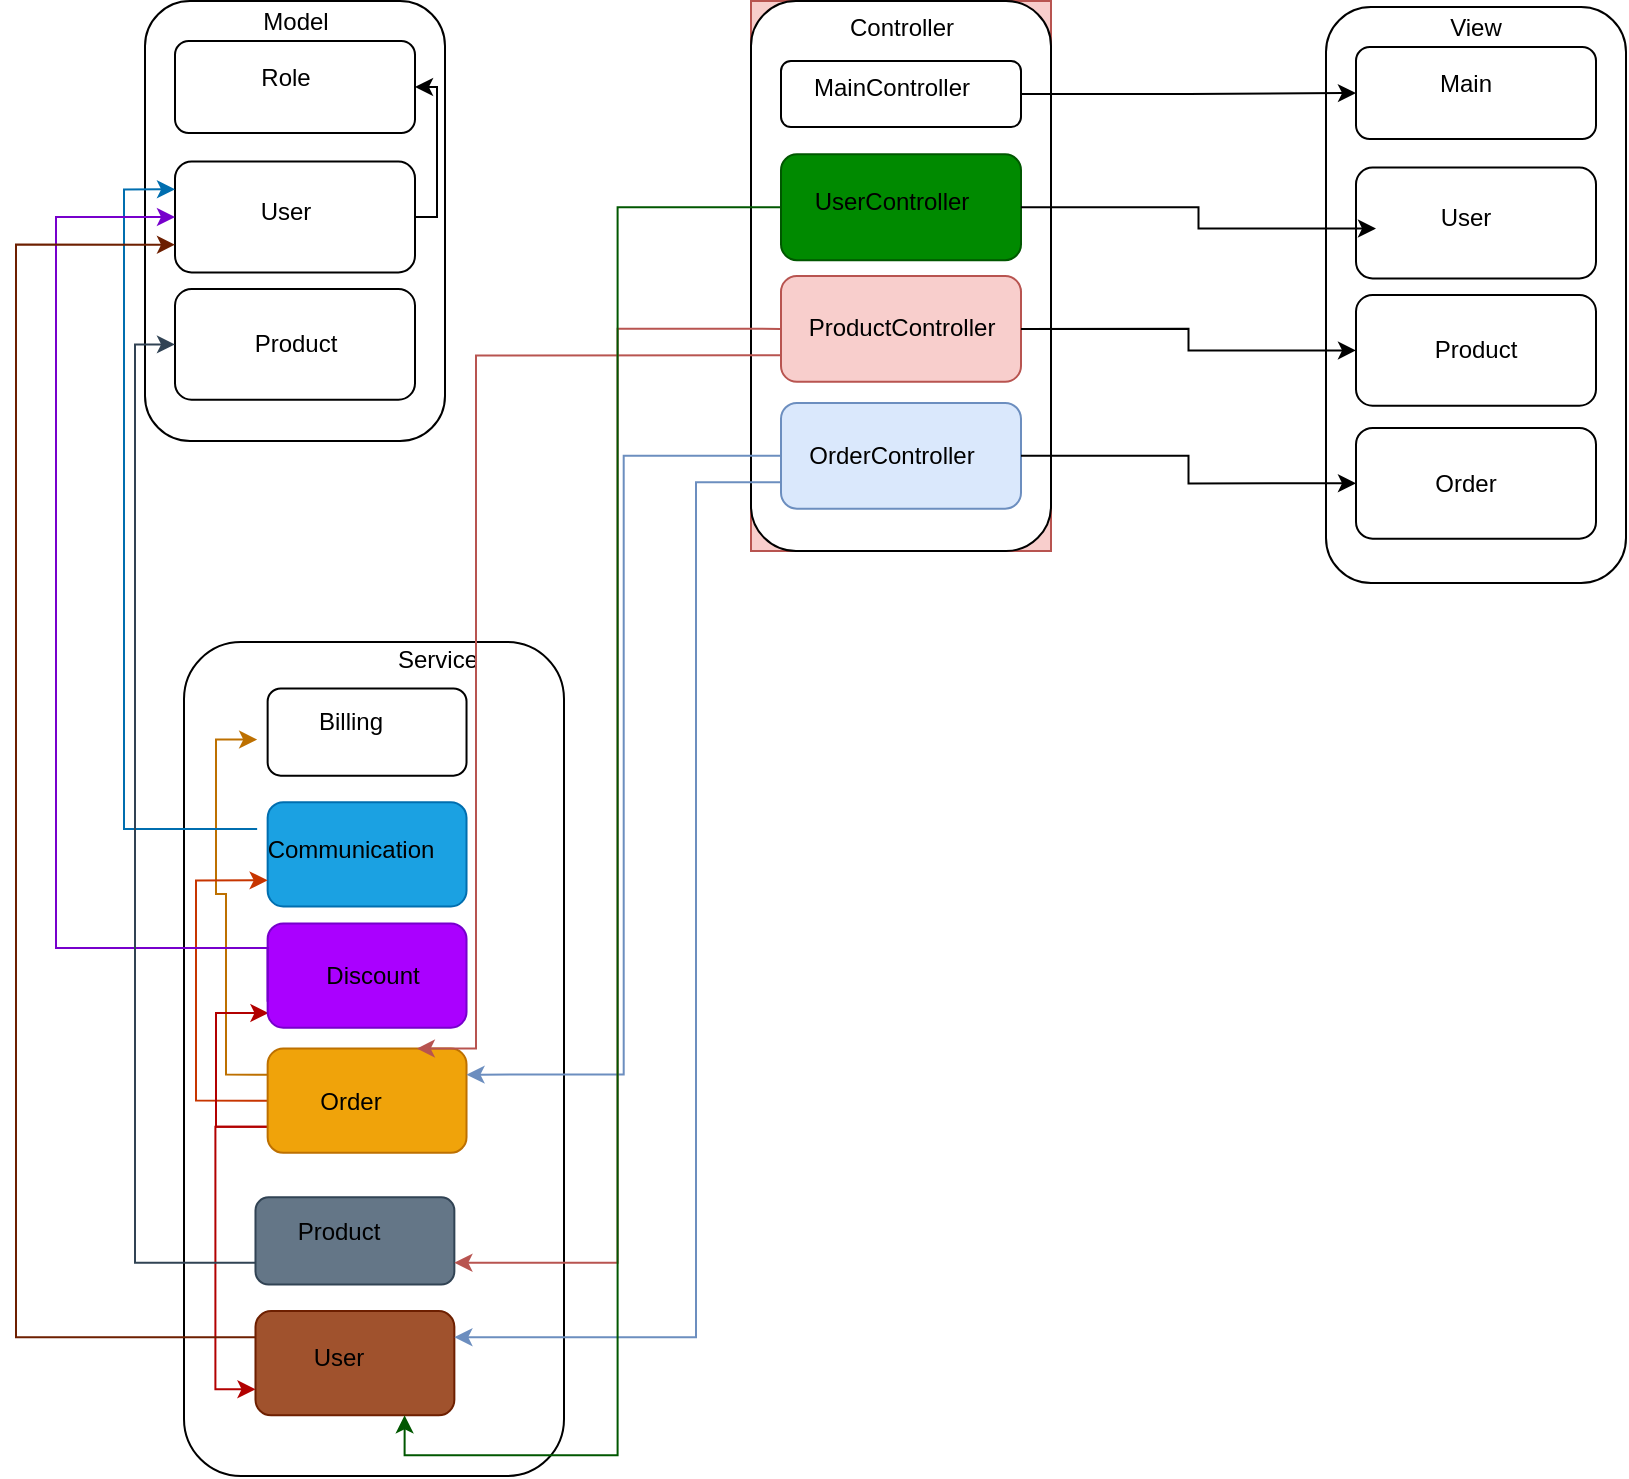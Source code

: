 <mxfile version="10.6.0" type="device"><diagram name="Page-1" id="c7558073-3199-34d8-9f00-42111426c3f3"><mxGraphModel dx="2846" dy="1164" grid="1" gridSize="10" guides="1" tooltips="1" connect="1" arrows="1" fold="1" page="1" pageScale="1" pageWidth="826" pageHeight="1169" background="#ffffff" math="0" shadow="0"><root><mxCell id="0"/><mxCell id="1" parent="0"/><mxCell id="ddtUosA38mI1ntN7VR98-106" value="" style="group;fillColor=#f8cecc;strokeColor=#b85450;" vertex="1" connectable="0" parent="1"><mxGeometry x="337.5" y="29.5" width="150" height="275" as="geometry"/></mxCell><mxCell id="ddtUosA38mI1ntN7VR98-105" value="" style="rounded=1;whiteSpace=wrap;html=1;" vertex="1" parent="ddtUosA38mI1ntN7VR98-106"><mxGeometry width="150" height="275" as="geometry"/></mxCell><mxCell id="ddtUosA38mI1ntN7VR98-96" value="" style="rounded=1;whiteSpace=wrap;html=1;" vertex="1" parent="ddtUosA38mI1ntN7VR98-106"><mxGeometry x="15" y="30" width="120" height="33" as="geometry"/></mxCell><mxCell id="ddtUosA38mI1ntN7VR98-97" value="MainController" style="text;html=1;strokeColor=none;fillColor=none;align=center;verticalAlign=middle;whiteSpace=wrap;rounded=0;" vertex="1" parent="ddtUosA38mI1ntN7VR98-106"><mxGeometry x="25" y="32.942" width="90" height="21.154" as="geometry"/></mxCell><mxCell id="ddtUosA38mI1ntN7VR98-98" value="" style="rounded=1;whiteSpace=wrap;html=1;fillColor=#008a00;strokeColor=#005700;fontColor=#ffffff;" vertex="1" parent="ddtUosA38mI1ntN7VR98-106"><mxGeometry x="15" y="76.683" width="120" height="52.885" as="geometry"/></mxCell><mxCell id="ddtUosA38mI1ntN7VR98-99" value="UserController" style="text;html=1;strokeColor=none;fillColor=none;align=center;verticalAlign=middle;whiteSpace=wrap;rounded=0;" vertex="1" parent="ddtUosA38mI1ntN7VR98-106"><mxGeometry x="25" y="89.904" width="90" height="21.154" as="geometry"/></mxCell><mxCell id="ddtUosA38mI1ntN7VR98-100" value="" style="rounded=1;whiteSpace=wrap;html=1;fillColor=#dae8fc;strokeColor=#6c8ebf;" vertex="1" parent="ddtUosA38mI1ntN7VR98-106"><mxGeometry x="15" y="200.962" width="120" height="52.885" as="geometry"/></mxCell><mxCell id="ddtUosA38mI1ntN7VR98-101" value="OrderController" style="text;html=1;strokeColor=none;fillColor=none;align=center;verticalAlign=middle;whiteSpace=wrap;rounded=0;" vertex="1" parent="ddtUosA38mI1ntN7VR98-106"><mxGeometry x="25" y="216.827" width="90" height="21.154" as="geometry"/></mxCell><mxCell id="ddtUosA38mI1ntN7VR98-102" value="" style="rounded=1;whiteSpace=wrap;html=1;fillColor=#f8cecc;strokeColor=#b85450;" vertex="1" parent="ddtUosA38mI1ntN7VR98-106"><mxGeometry x="15" y="137.5" width="120" height="52.885" as="geometry"/></mxCell><mxCell id="ddtUosA38mI1ntN7VR98-103" value="ProductController" style="text;html=1;strokeColor=none;fillColor=none;align=center;verticalAlign=middle;whiteSpace=wrap;rounded=0;" vertex="1" parent="ddtUosA38mI1ntN7VR98-106"><mxGeometry x="30" y="153.365" width="90" height="21.154" as="geometry"/></mxCell><mxCell id="ddtUosA38mI1ntN7VR98-119" value="Controller" style="text;html=1;strokeColor=none;fillColor=none;align=center;verticalAlign=middle;whiteSpace=wrap;rounded=0;" vertex="1" parent="ddtUosA38mI1ntN7VR98-106"><mxGeometry x="55" y="3" width="40" height="20" as="geometry"/></mxCell><mxCell id="ddtUosA38mI1ntN7VR98-109" value="" style="group" vertex="1" connectable="0" parent="1"><mxGeometry x="625" y="32.5" width="150" height="288" as="geometry"/></mxCell><mxCell id="ddtUosA38mI1ntN7VR98-110" value="" style="rounded=1;whiteSpace=wrap;html=1;" vertex="1" parent="ddtUosA38mI1ntN7VR98-109"><mxGeometry width="150" height="288" as="geometry"/></mxCell><mxCell id="ddtUosA38mI1ntN7VR98-111" value="" style="rounded=1;whiteSpace=wrap;html=1;" vertex="1" parent="ddtUosA38mI1ntN7VR98-109"><mxGeometry x="15" y="20" width="120" height="46" as="geometry"/></mxCell><mxCell id="ddtUosA38mI1ntN7VR98-112" value="Main&lt;br&gt;" style="text;html=1;strokeColor=none;fillColor=none;align=center;verticalAlign=middle;whiteSpace=wrap;rounded=0;" vertex="1" parent="ddtUosA38mI1ntN7VR98-109"><mxGeometry x="25" y="27.692" width="90" height="22.154" as="geometry"/></mxCell><mxCell id="ddtUosA38mI1ntN7VR98-113" value="" style="rounded=1;whiteSpace=wrap;html=1;" vertex="1" parent="ddtUosA38mI1ntN7VR98-109"><mxGeometry x="15" y="80.308" width="120" height="55.385" as="geometry"/></mxCell><mxCell id="ddtUosA38mI1ntN7VR98-114" value="User" style="text;html=1;strokeColor=none;fillColor=none;align=center;verticalAlign=middle;whiteSpace=wrap;rounded=0;" vertex="1" parent="ddtUosA38mI1ntN7VR98-109"><mxGeometry x="25" y="94.154" width="90" height="22.154" as="geometry"/></mxCell><mxCell id="ddtUosA38mI1ntN7VR98-115" value="" style="rounded=1;whiteSpace=wrap;html=1;" vertex="1" parent="ddtUosA38mI1ntN7VR98-109"><mxGeometry x="15" y="210.462" width="120" height="55.385" as="geometry"/></mxCell><mxCell id="ddtUosA38mI1ntN7VR98-116" value="Order" style="text;html=1;strokeColor=none;fillColor=none;align=center;verticalAlign=middle;whiteSpace=wrap;rounded=0;" vertex="1" parent="ddtUosA38mI1ntN7VR98-109"><mxGeometry x="25" y="227.077" width="90" height="22.154" as="geometry"/></mxCell><mxCell id="ddtUosA38mI1ntN7VR98-117" value="" style="rounded=1;whiteSpace=wrap;html=1;" vertex="1" parent="ddtUosA38mI1ntN7VR98-109"><mxGeometry x="15" y="144" width="120" height="55.385" as="geometry"/></mxCell><mxCell id="ddtUosA38mI1ntN7VR98-118" value="Product" style="text;html=1;strokeColor=none;fillColor=none;align=center;verticalAlign=middle;whiteSpace=wrap;rounded=0;" vertex="1" parent="ddtUosA38mI1ntN7VR98-109"><mxGeometry x="30" y="160.615" width="90" height="22.154" as="geometry"/></mxCell><mxCell id="ddtUosA38mI1ntN7VR98-120" value="View" style="text;html=1;strokeColor=none;fillColor=none;align=center;verticalAlign=middle;whiteSpace=wrap;rounded=0;" vertex="1" parent="ddtUosA38mI1ntN7VR98-109"><mxGeometry x="55" width="40" height="20" as="geometry"/></mxCell><mxCell id="ddtUosA38mI1ntN7VR98-121" value="" style="group" vertex="1" connectable="0" parent="1"><mxGeometry x="34.5" y="29.5" width="150" height="288" as="geometry"/></mxCell><mxCell id="ddtUosA38mI1ntN7VR98-122" value="" style="rounded=1;whiteSpace=wrap;html=1;" vertex="1" parent="ddtUosA38mI1ntN7VR98-121"><mxGeometry width="150" height="220" as="geometry"/></mxCell><mxCell id="ddtUosA38mI1ntN7VR98-123" value="" style="rounded=1;whiteSpace=wrap;html=1;" vertex="1" parent="ddtUosA38mI1ntN7VR98-121"><mxGeometry x="15" y="20" width="120" height="46" as="geometry"/></mxCell><mxCell id="ddtUosA38mI1ntN7VR98-124" value="Role" style="text;html=1;strokeColor=none;fillColor=none;align=center;verticalAlign=middle;whiteSpace=wrap;rounded=0;" vertex="1" parent="ddtUosA38mI1ntN7VR98-121"><mxGeometry x="25" y="27.692" width="90" height="22.154" as="geometry"/></mxCell><mxCell id="ddtUosA38mI1ntN7VR98-181" style="edgeStyle=orthogonalEdgeStyle;rounded=0;orthogonalLoop=1;jettySize=auto;html=1;exitX=1;exitY=0.5;exitDx=0;exitDy=0;entryX=1;entryY=0.5;entryDx=0;entryDy=0;" edge="1" parent="ddtUosA38mI1ntN7VR98-121" source="ddtUosA38mI1ntN7VR98-125" target="ddtUosA38mI1ntN7VR98-123"><mxGeometry relative="1" as="geometry"><Array as="points"><mxPoint x="146" y="108"/><mxPoint x="146" y="43"/></Array></mxGeometry></mxCell><mxCell id="ddtUosA38mI1ntN7VR98-125" value="" style="rounded=1;whiteSpace=wrap;html=1;" vertex="1" parent="ddtUosA38mI1ntN7VR98-121"><mxGeometry x="15" y="80.308" width="120" height="55.385" as="geometry"/></mxCell><mxCell id="ddtUosA38mI1ntN7VR98-126" value="User" style="text;html=1;strokeColor=none;fillColor=none;align=center;verticalAlign=middle;whiteSpace=wrap;rounded=0;" vertex="1" parent="ddtUosA38mI1ntN7VR98-121"><mxGeometry x="25" y="94.154" width="90" height="22.154" as="geometry"/></mxCell><mxCell id="ddtUosA38mI1ntN7VR98-129" value="" style="rounded=1;whiteSpace=wrap;html=1;" vertex="1" parent="ddtUosA38mI1ntN7VR98-121"><mxGeometry x="15" y="144" width="120" height="55.385" as="geometry"/></mxCell><mxCell id="ddtUosA38mI1ntN7VR98-130" value="Product" style="text;html=1;strokeColor=none;fillColor=none;align=center;verticalAlign=middle;whiteSpace=wrap;rounded=0;" vertex="1" parent="ddtUosA38mI1ntN7VR98-121"><mxGeometry x="30" y="160.615" width="90" height="22.154" as="geometry"/></mxCell><mxCell id="ddtUosA38mI1ntN7VR98-131" value="Model" style="text;html=1;strokeColor=none;fillColor=none;align=center;verticalAlign=middle;whiteSpace=wrap;rounded=0;" vertex="1" parent="ddtUosA38mI1ntN7VR98-121"><mxGeometry x="55" width="40" height="20" as="geometry"/></mxCell><mxCell id="ddtUosA38mI1ntN7VR98-133" value="" style="group" vertex="1" connectable="0" parent="1"><mxGeometry x="24" y="350" width="316" height="417" as="geometry"/></mxCell><mxCell id="ddtUosA38mI1ntN7VR98-134" value="" style="rounded=1;whiteSpace=wrap;html=1;" vertex="1" parent="ddtUosA38mI1ntN7VR98-133"><mxGeometry x="30" width="190" height="417" as="geometry"/></mxCell><mxCell id="ddtUosA38mI1ntN7VR98-135" value="" style="rounded=1;whiteSpace=wrap;html=1;fillColor=#647687;strokeColor=#314354;fontColor=#ffffff;" vertex="1" parent="ddtUosA38mI1ntN7VR98-133"><mxGeometry x="65.741" y="277.684" width="99.441" height="43.595" as="geometry"/></mxCell><mxCell id="ddtUosA38mI1ntN7VR98-136" value="Product" style="text;html=1;strokeColor=none;fillColor=none;align=center;verticalAlign=middle;whiteSpace=wrap;rounded=0;" vertex="1" parent="ddtUosA38mI1ntN7VR98-133"><mxGeometry x="13.259" y="284.974" width="188.937" height="20.996" as="geometry"/></mxCell><mxCell id="ddtUosA38mI1ntN7VR98-137" value="" style="rounded=1;whiteSpace=wrap;html=1;fillColor=#a0522d;strokeColor=#6D1F00;fontColor=#ffffff;" vertex="1" parent="ddtUosA38mI1ntN7VR98-133"><mxGeometry x="65.741" y="334.548" width="99.441" height="52.125" as="geometry"/></mxCell><mxCell id="ddtUosA38mI1ntN7VR98-138" value="User" style="text;html=1;strokeColor=none;fillColor=none;align=center;verticalAlign=middle;whiteSpace=wrap;rounded=0;" vertex="1" parent="ddtUosA38mI1ntN7VR98-133"><mxGeometry x="13.259" y="347.962" width="188.937" height="20.996" as="geometry"/></mxCell><mxCell id="ddtUosA38mI1ntN7VR98-143" value="Service" style="text;html=1;strokeColor=none;fillColor=none;align=center;verticalAlign=middle;whiteSpace=wrap;rounded=0;" vertex="1" parent="ddtUosA38mI1ntN7VR98-133"><mxGeometry x="115.462" width="83.972" height="18.955" as="geometry"/></mxCell><mxCell id="ddtUosA38mI1ntN7VR98-155" value="" style="rounded=1;whiteSpace=wrap;html=1;" vertex="1" parent="ddtUosA38mI1ntN7VR98-133"><mxGeometry x="71.818" y="23.219" width="99.441" height="43.595" as="geometry"/></mxCell><mxCell id="ddtUosA38mI1ntN7VR98-156" value="Billing" style="text;html=1;strokeColor=none;fillColor=none;align=center;verticalAlign=middle;whiteSpace=wrap;rounded=0;" vertex="1" parent="ddtUosA38mI1ntN7VR98-133"><mxGeometry x="19.336" y="30.801" width="188.937" height="18.007" as="geometry"/></mxCell><mxCell id="ddtUosA38mI1ntN7VR98-157" value="" style="rounded=1;whiteSpace=wrap;html=1;fillColor=#1ba1e2;strokeColor=#006EAF;fontColor=#ffffff;" vertex="1" parent="ddtUosA38mI1ntN7VR98-133"><mxGeometry x="71.818" y="80.083" width="99.441" height="52.125" as="geometry"/></mxCell><mxCell id="ddtUosA38mI1ntN7VR98-158" value="Communication" style="text;html=1;strokeColor=none;fillColor=none;align=center;verticalAlign=middle;whiteSpace=wrap;rounded=0;" vertex="1" parent="ddtUosA38mI1ntN7VR98-133"><mxGeometry x="19.336" y="93.497" width="188.937" height="20.996" as="geometry"/></mxCell><mxCell id="ddtUosA38mI1ntN7VR98-175" style="edgeStyle=orthogonalEdgeStyle;rounded=0;orthogonalLoop=1;jettySize=auto;html=1;exitX=0;exitY=0.25;exitDx=0;exitDy=0;entryX=0.25;entryY=1;entryDx=0;entryDy=0;fillColor=#f0a30a;strokeColor=#BD7000;" edge="1" parent="ddtUosA38mI1ntN7VR98-133" source="ddtUosA38mI1ntN7VR98-159" target="ddtUosA38mI1ntN7VR98-156"><mxGeometry relative="1" as="geometry"><Array as="points"><mxPoint x="51" y="216"/><mxPoint x="51" y="126"/><mxPoint x="46" y="126"/><mxPoint x="46" y="49"/></Array></mxGeometry></mxCell><mxCell id="ddtUosA38mI1ntN7VR98-176" style="edgeStyle=orthogonalEdgeStyle;rounded=0;orthogonalLoop=1;jettySize=auto;html=1;exitX=0;exitY=0.5;exitDx=0;exitDy=0;entryX=0;entryY=0.75;entryDx=0;entryDy=0;fillColor=#fa6800;strokeColor=#C73500;" edge="1" parent="ddtUosA38mI1ntN7VR98-133" source="ddtUosA38mI1ntN7VR98-159" target="ddtUosA38mI1ntN7VR98-157"><mxGeometry relative="1" as="geometry"><Array as="points"><mxPoint x="36" y="229"/><mxPoint x="36" y="119"/></Array></mxGeometry></mxCell><mxCell id="ddtUosA38mI1ntN7VR98-177" style="edgeStyle=orthogonalEdgeStyle;rounded=0;orthogonalLoop=1;jettySize=auto;html=1;exitX=0;exitY=0.75;exitDx=0;exitDy=0;entryX=0.004;entryY=0.859;entryDx=0;entryDy=0;fillColor=#e51400;strokeColor=#B20000;entryPerimeter=0;" edge="1" parent="ddtUosA38mI1ntN7VR98-133" source="ddtUosA38mI1ntN7VR98-159" target="ddtUosA38mI1ntN7VR98-161"><mxGeometry relative="1" as="geometry"><Array as="points"><mxPoint x="46" y="242"/><mxPoint x="46" y="185"/></Array></mxGeometry></mxCell><mxCell id="ddtUosA38mI1ntN7VR98-178" style="edgeStyle=orthogonalEdgeStyle;rounded=0;orthogonalLoop=1;jettySize=auto;html=1;exitX=0;exitY=0.75;exitDx=0;exitDy=0;entryX=0;entryY=0.75;entryDx=0;entryDy=0;fillColor=#e51400;strokeColor=#B20000;" edge="1" parent="ddtUosA38mI1ntN7VR98-133" source="ddtUosA38mI1ntN7VR98-159" target="ddtUosA38mI1ntN7VR98-137"><mxGeometry relative="1" as="geometry"/></mxCell><mxCell id="ddtUosA38mI1ntN7VR98-159" value="" style="rounded=1;whiteSpace=wrap;html=1;fillColor=#f0a30a;strokeColor=#BD7000;fontColor=#ffffff;" vertex="1" parent="ddtUosA38mI1ntN7VR98-133"><mxGeometry x="71.818" y="203.287" width="99.441" height="52.125" as="geometry"/></mxCell><mxCell id="ddtUosA38mI1ntN7VR98-160" value="Order" style="text;html=1;strokeColor=none;fillColor=none;align=center;verticalAlign=middle;whiteSpace=wrap;rounded=0;" vertex="1" parent="ddtUosA38mI1ntN7VR98-133"><mxGeometry x="19.336" y="219.472" width="188.937" height="20.996" as="geometry"/></mxCell><mxCell id="ddtUosA38mI1ntN7VR98-161" value="" style="rounded=1;whiteSpace=wrap;html=1;fillColor=#aa00ff;strokeColor=#7700CC;fontColor=#ffffff;" vertex="1" parent="ddtUosA38mI1ntN7VR98-133"><mxGeometry x="71.818" y="140.738" width="99.441" height="52.125" as="geometry"/></mxCell><mxCell id="ddtUosA38mI1ntN7VR98-162" value="Discount" style="text;html=1;strokeColor=none;fillColor=none;align=center;verticalAlign=middle;whiteSpace=wrap;rounded=0;" vertex="1" parent="ddtUosA38mI1ntN7VR98-133"><mxGeometry x="29.832" y="156.484" width="188.937" height="20.996" as="geometry"/></mxCell><mxCell id="ddtUosA38mI1ntN7VR98-164" style="edgeStyle=orthogonalEdgeStyle;rounded=0;orthogonalLoop=1;jettySize=auto;html=1;exitX=1;exitY=0.5;exitDx=0;exitDy=0;entryX=0;entryY=0.75;entryDx=0;entryDy=0;" edge="1" parent="1" source="ddtUosA38mI1ntN7VR98-98" target="ddtUosA38mI1ntN7VR98-114"><mxGeometry relative="1" as="geometry"/></mxCell><mxCell id="ddtUosA38mI1ntN7VR98-165" style="edgeStyle=orthogonalEdgeStyle;rounded=0;orthogonalLoop=1;jettySize=auto;html=1;exitX=1;exitY=0.5;exitDx=0;exitDy=0;entryX=0;entryY=0.5;entryDx=0;entryDy=0;" edge="1" parent="1" source="ddtUosA38mI1ntN7VR98-102" target="ddtUosA38mI1ntN7VR98-117"><mxGeometry relative="1" as="geometry"/></mxCell><mxCell id="ddtUosA38mI1ntN7VR98-166" style="edgeStyle=orthogonalEdgeStyle;rounded=0;orthogonalLoop=1;jettySize=auto;html=1;exitX=1;exitY=0.5;exitDx=0;exitDy=0;entryX=0;entryY=0.5;entryDx=0;entryDy=0;" edge="1" parent="1" source="ddtUosA38mI1ntN7VR98-100" target="ddtUosA38mI1ntN7VR98-115"><mxGeometry relative="1" as="geometry"/></mxCell><mxCell id="ddtUosA38mI1ntN7VR98-167" style="edgeStyle=orthogonalEdgeStyle;rounded=0;orthogonalLoop=1;jettySize=auto;html=1;exitX=1;exitY=0.5;exitDx=0;exitDy=0;entryX=0;entryY=0.5;entryDx=0;entryDy=0;" edge="1" parent="1" source="ddtUosA38mI1ntN7VR98-96" target="ddtUosA38mI1ntN7VR98-111"><mxGeometry relative="1" as="geometry"/></mxCell><mxCell id="ddtUosA38mI1ntN7VR98-168" style="edgeStyle=orthogonalEdgeStyle;rounded=0;orthogonalLoop=1;jettySize=auto;html=1;exitX=0;exitY=0.5;exitDx=0;exitDy=0;entryX=1;entryY=0.25;entryDx=0;entryDy=0;fillColor=#dae8fc;strokeColor=#6c8ebf;" edge="1" parent="1" source="ddtUosA38mI1ntN7VR98-100" target="ddtUosA38mI1ntN7VR98-159"><mxGeometry relative="1" as="geometry"/></mxCell><mxCell id="ddtUosA38mI1ntN7VR98-169" style="edgeStyle=orthogonalEdgeStyle;rounded=0;orthogonalLoop=1;jettySize=auto;html=1;exitX=0;exitY=0.75;exitDx=0;exitDy=0;entryX=1;entryY=0.25;entryDx=0;entryDy=0;fillColor=#dae8fc;strokeColor=#6c8ebf;" edge="1" parent="1" source="ddtUosA38mI1ntN7VR98-100" target="ddtUosA38mI1ntN7VR98-137"><mxGeometry relative="1" as="geometry"><Array as="points"><mxPoint x="310" y="271"/><mxPoint x="310" y="698"/></Array></mxGeometry></mxCell><mxCell id="ddtUosA38mI1ntN7VR98-170" style="edgeStyle=orthogonalEdgeStyle;rounded=0;orthogonalLoop=1;jettySize=auto;html=1;exitX=0;exitY=0.75;exitDx=0;exitDy=0;entryX=0.75;entryY=0;entryDx=0;entryDy=0;fillColor=#f8cecc;strokeColor=#b85450;" edge="1" parent="1" source="ddtUosA38mI1ntN7VR98-102" target="ddtUosA38mI1ntN7VR98-159"><mxGeometry relative="1" as="geometry"><Array as="points"><mxPoint x="200" y="207"/><mxPoint x="200" y="553"/></Array></mxGeometry></mxCell><mxCell id="ddtUosA38mI1ntN7VR98-171" style="edgeStyle=orthogonalEdgeStyle;rounded=0;orthogonalLoop=1;jettySize=auto;html=1;exitX=0;exitY=0.5;exitDx=0;exitDy=0;entryX=1;entryY=0.75;entryDx=0;entryDy=0;fillColor=#f8cecc;strokeColor=#b85450;" edge="1" parent="1" source="ddtUosA38mI1ntN7VR98-102" target="ddtUosA38mI1ntN7VR98-135"><mxGeometry relative="1" as="geometry"/></mxCell><mxCell id="ddtUosA38mI1ntN7VR98-172" style="edgeStyle=orthogonalEdgeStyle;rounded=0;orthogonalLoop=1;jettySize=auto;html=1;exitX=0;exitY=0.5;exitDx=0;exitDy=0;entryX=0.75;entryY=1;entryDx=0;entryDy=0;fillColor=#008a00;strokeColor=#005700;" edge="1" parent="1" source="ddtUosA38mI1ntN7VR98-98" target="ddtUosA38mI1ntN7VR98-137"><mxGeometry relative="1" as="geometry"/></mxCell><mxCell id="ddtUosA38mI1ntN7VR98-173" style="edgeStyle=orthogonalEdgeStyle;rounded=0;orthogonalLoop=1;jettySize=auto;html=1;exitX=0.25;exitY=0;exitDx=0;exitDy=0;entryX=0;entryY=0.25;entryDx=0;entryDy=0;fillColor=#1ba1e2;strokeColor=#006EAF;" edge="1" parent="1" source="ddtUosA38mI1ntN7VR98-158" target="ddtUosA38mI1ntN7VR98-125"><mxGeometry relative="1" as="geometry"><Array as="points"><mxPoint x="24" y="443"/><mxPoint x="24" y="123"/></Array></mxGeometry></mxCell><mxCell id="ddtUosA38mI1ntN7VR98-174" style="edgeStyle=orthogonalEdgeStyle;rounded=0;orthogonalLoop=1;jettySize=auto;html=1;exitX=0;exitY=0.75;exitDx=0;exitDy=0;entryX=0;entryY=0.5;entryDx=0;entryDy=0;fillColor=#aa00ff;strokeColor=#7700CC;" edge="1" parent="1" source="ddtUosA38mI1ntN7VR98-161" target="ddtUosA38mI1ntN7VR98-125"><mxGeometry relative="1" as="geometry"><Array as="points"><mxPoint x="95" y="503"/><mxPoint x="-10" y="503"/><mxPoint x="-10" y="138"/></Array></mxGeometry></mxCell><mxCell id="ddtUosA38mI1ntN7VR98-179" style="edgeStyle=orthogonalEdgeStyle;rounded=0;orthogonalLoop=1;jettySize=auto;html=1;exitX=0;exitY=0.75;exitDx=0;exitDy=0;entryX=0;entryY=0.5;entryDx=0;entryDy=0;fillColor=#647687;strokeColor=#314354;" edge="1" parent="1" source="ddtUosA38mI1ntN7VR98-135" target="ddtUosA38mI1ntN7VR98-129"><mxGeometry relative="1" as="geometry"/></mxCell><mxCell id="ddtUosA38mI1ntN7VR98-180" style="edgeStyle=orthogonalEdgeStyle;rounded=0;orthogonalLoop=1;jettySize=auto;html=1;exitX=0;exitY=0.25;exitDx=0;exitDy=0;entryX=0;entryY=0.75;entryDx=0;entryDy=0;fillColor=#a0522d;strokeColor=#6D1F00;" edge="1" parent="1" source="ddtUosA38mI1ntN7VR98-137" target="ddtUosA38mI1ntN7VR98-125"><mxGeometry relative="1" as="geometry"><Array as="points"><mxPoint x="-30" y="698"/><mxPoint x="-30" y="152"/></Array></mxGeometry></mxCell></root></mxGraphModel></diagram></mxfile>